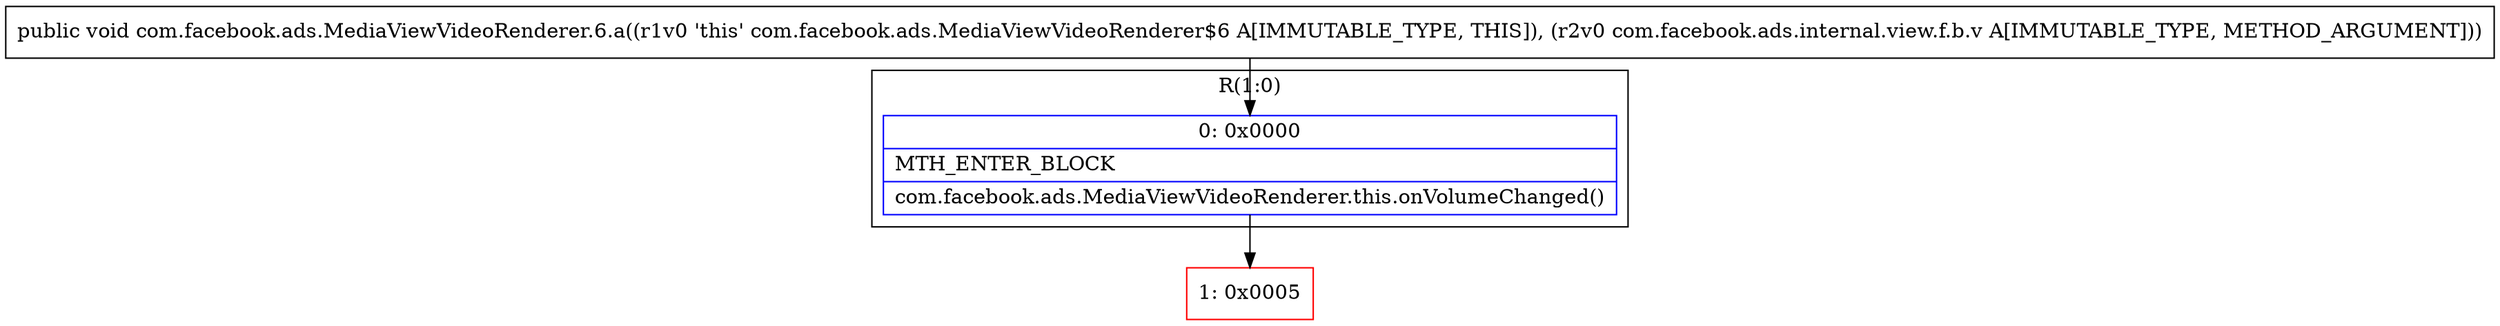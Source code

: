 digraph "CFG forcom.facebook.ads.MediaViewVideoRenderer.6.a(Lcom\/facebook\/ads\/internal\/view\/f\/b\/v;)V" {
subgraph cluster_Region_231711768 {
label = "R(1:0)";
node [shape=record,color=blue];
Node_0 [shape=record,label="{0\:\ 0x0000|MTH_ENTER_BLOCK\l|com.facebook.ads.MediaViewVideoRenderer.this.onVolumeChanged()\l}"];
}
Node_1 [shape=record,color=red,label="{1\:\ 0x0005}"];
MethodNode[shape=record,label="{public void com.facebook.ads.MediaViewVideoRenderer.6.a((r1v0 'this' com.facebook.ads.MediaViewVideoRenderer$6 A[IMMUTABLE_TYPE, THIS]), (r2v0 com.facebook.ads.internal.view.f.b.v A[IMMUTABLE_TYPE, METHOD_ARGUMENT])) }"];
MethodNode -> Node_0;
Node_0 -> Node_1;
}

